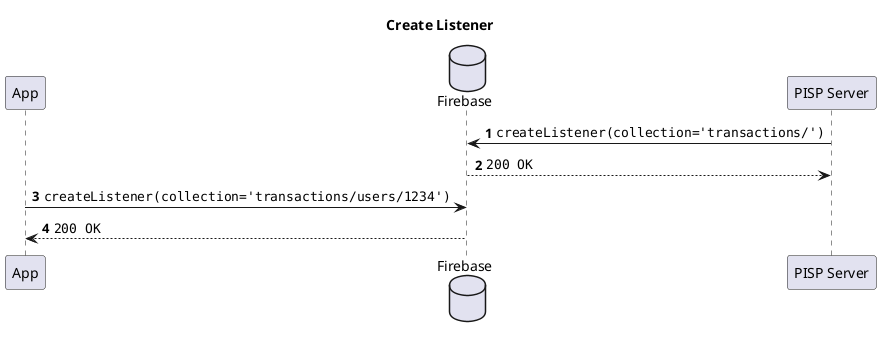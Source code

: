 @startuml
title Create Listener

autonumber
participant App
database Firebase
participant "PISP Server" as PISP

PISP -> Firebase: ""createListener(collection='transactions/')""
return ""200 OK""

App -> Firebase: ""createListener(collection='transactions/users/1234')""
return ""200 OK""

@enduml
